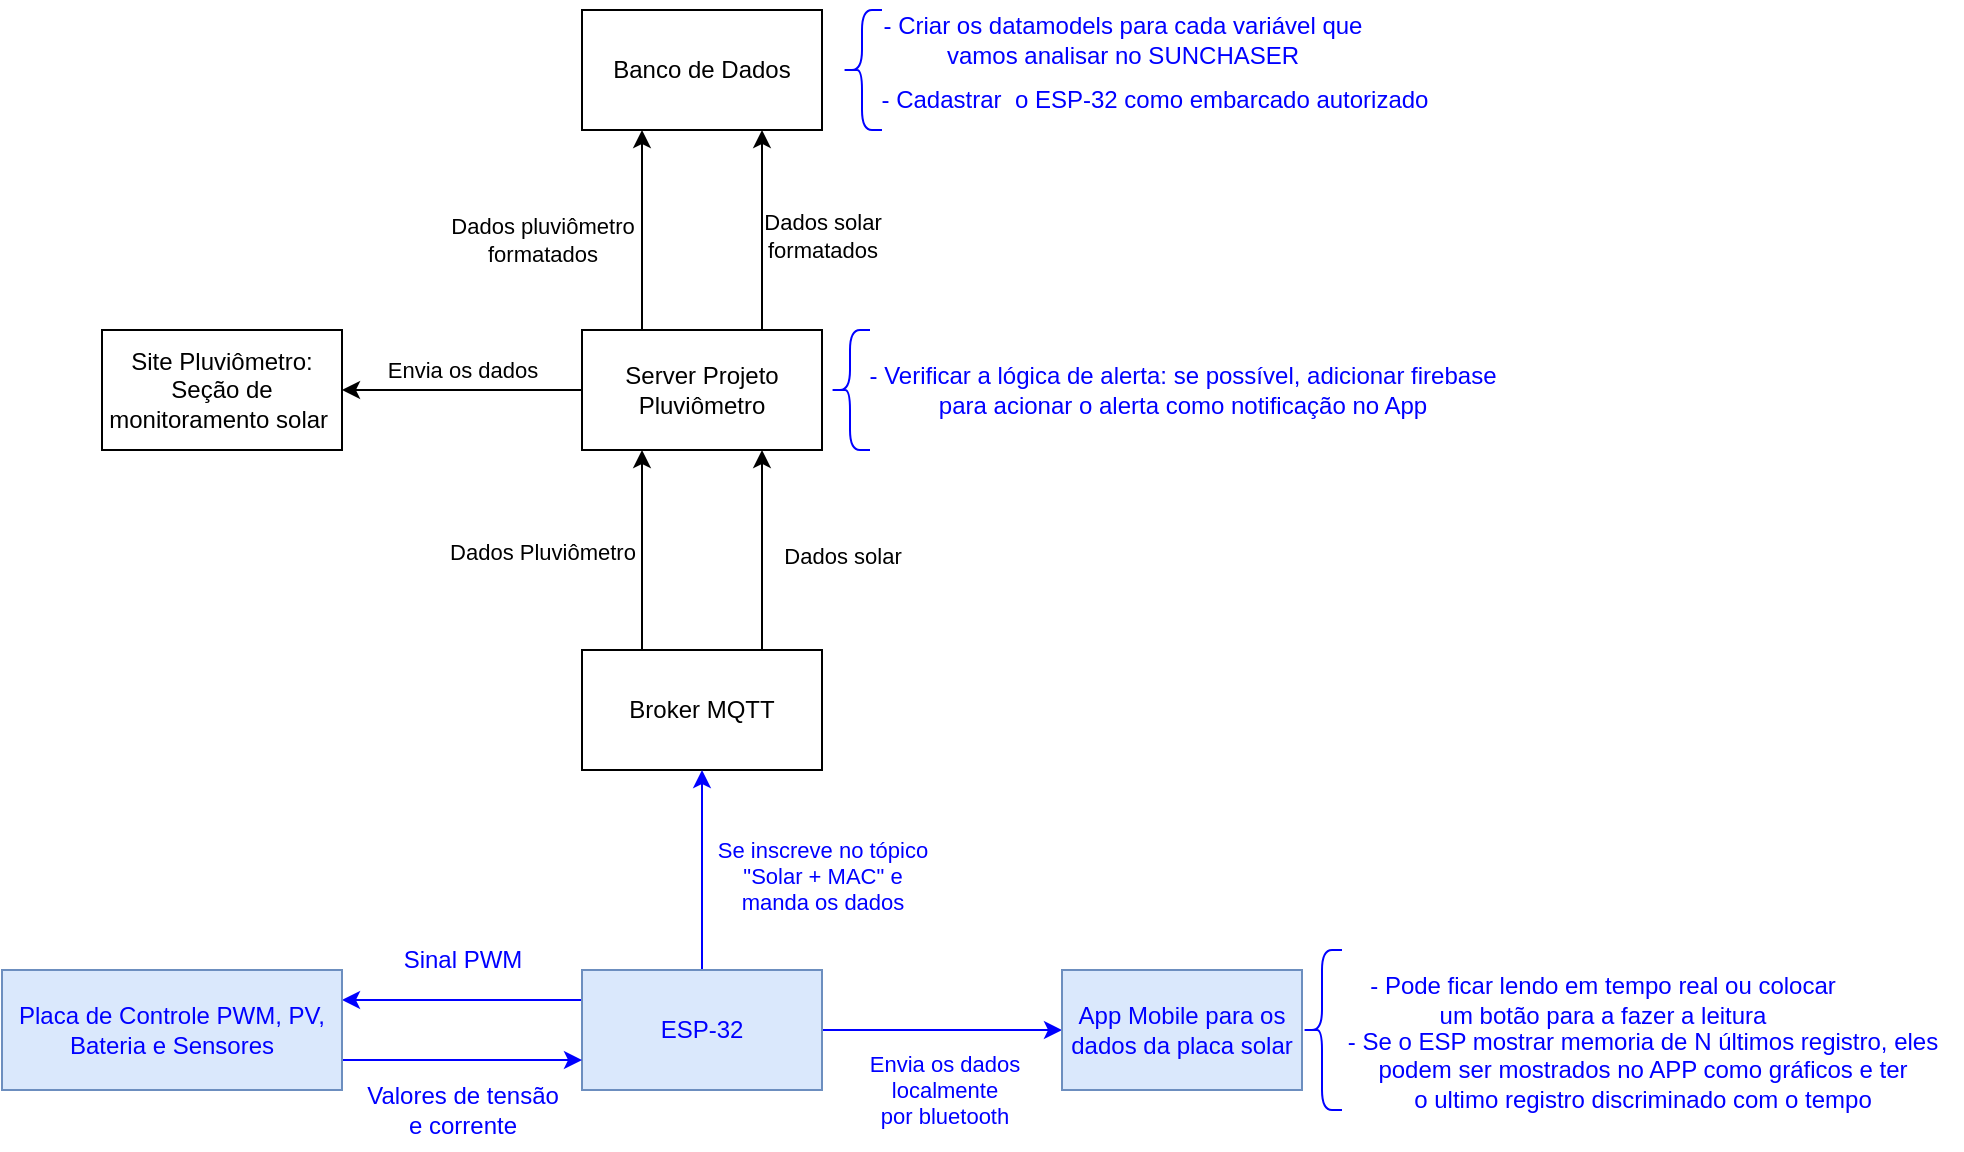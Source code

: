 <mxfile version="21.7.0" type="device">
  <diagram id="sSibwnS2LVPJoNCfGSBo" name="Página-1">
    <mxGraphModel dx="2117" dy="542" grid="1" gridSize="10" guides="1" tooltips="1" connect="1" arrows="1" fold="1" page="1" pageScale="1" pageWidth="827" pageHeight="1169" math="0" shadow="0">
      <root>
        <mxCell id="0" />
        <mxCell id="1" parent="0" />
        <mxCell id="QLTdcfm45pftR2-Uuxbt-7" style="edgeStyle=orthogonalEdgeStyle;rounded=0;orthogonalLoop=1;jettySize=auto;html=1;exitX=0.75;exitY=0;exitDx=0;exitDy=0;entryX=0.75;entryY=1;entryDx=0;entryDy=0;strokeColor=#000000;" parent="1" source="QLTdcfm45pftR2-Uuxbt-1" target="QLTdcfm45pftR2-Uuxbt-2" edge="1">
          <mxGeometry relative="1" as="geometry" />
        </mxCell>
        <mxCell id="QLTdcfm45pftR2-Uuxbt-17" value="Dados solar&lt;br&gt;formatados" style="edgeLabel;html=1;align=center;verticalAlign=middle;resizable=0;points=[];fontColor=#000000;" parent="QLTdcfm45pftR2-Uuxbt-7" vertex="1" connectable="0">
          <mxGeometry x="-0.035" y="-3" relative="1" as="geometry">
            <mxPoint x="27" y="1" as="offset" />
          </mxGeometry>
        </mxCell>
        <mxCell id="QLTdcfm45pftR2-Uuxbt-8" style="edgeStyle=orthogonalEdgeStyle;rounded=0;orthogonalLoop=1;jettySize=auto;html=1;exitX=0.25;exitY=0;exitDx=0;exitDy=0;entryX=0.25;entryY=1;entryDx=0;entryDy=0;" parent="1" source="QLTdcfm45pftR2-Uuxbt-1" target="QLTdcfm45pftR2-Uuxbt-2" edge="1">
          <mxGeometry relative="1" as="geometry">
            <Array as="points">
              <mxPoint x="310" y="210" />
              <mxPoint x="310" y="210" />
            </Array>
          </mxGeometry>
        </mxCell>
        <mxCell id="QLTdcfm45pftR2-Uuxbt-18" value="Dados pluviômetro&lt;br&gt;formatados" style="edgeLabel;html=1;align=center;verticalAlign=middle;resizable=0;points=[];" parent="QLTdcfm45pftR2-Uuxbt-8" vertex="1" connectable="0">
          <mxGeometry x="-0.085" y="2" relative="1" as="geometry">
            <mxPoint x="-48" y="1" as="offset" />
          </mxGeometry>
        </mxCell>
        <mxCell id="QLTdcfm45pftR2-Uuxbt-13" style="edgeStyle=orthogonalEdgeStyle;rounded=0;orthogonalLoop=1;jettySize=auto;html=1;exitX=0;exitY=0.5;exitDx=0;exitDy=0;entryX=1;entryY=0.5;entryDx=0;entryDy=0;fontColor=#0000FF;strokeColor=#000000;" parent="1" source="QLTdcfm45pftR2-Uuxbt-1" target="QLTdcfm45pftR2-Uuxbt-4" edge="1">
          <mxGeometry relative="1" as="geometry" />
        </mxCell>
        <mxCell id="QLTdcfm45pftR2-Uuxbt-20" value="Envia os dados" style="edgeLabel;html=1;align=center;verticalAlign=middle;resizable=0;points=[];fontColor=#000000;" parent="QLTdcfm45pftR2-Uuxbt-13" vertex="1" connectable="0">
          <mxGeometry x="0.05" y="-3" relative="1" as="geometry">
            <mxPoint x="3" y="-7" as="offset" />
          </mxGeometry>
        </mxCell>
        <mxCell id="QLTdcfm45pftR2-Uuxbt-1" value="Server Projeto Pluviômetro" style="rounded=0;whiteSpace=wrap;html=1;" parent="1" vertex="1">
          <mxGeometry x="280" y="240" width="120" height="60" as="geometry" />
        </mxCell>
        <mxCell id="QLTdcfm45pftR2-Uuxbt-2" value="Banco de Dados" style="rounded=0;whiteSpace=wrap;html=1;" parent="1" vertex="1">
          <mxGeometry x="280" y="80" width="120" height="60" as="geometry" />
        </mxCell>
        <mxCell id="QLTdcfm45pftR2-Uuxbt-9" style="edgeStyle=orthogonalEdgeStyle;rounded=0;orthogonalLoop=1;jettySize=auto;html=1;exitX=0.75;exitY=0;exitDx=0;exitDy=0;entryX=0.75;entryY=1;entryDx=0;entryDy=0;strokeColor=#000000;" parent="1" source="QLTdcfm45pftR2-Uuxbt-3" target="QLTdcfm45pftR2-Uuxbt-1" edge="1">
          <mxGeometry relative="1" as="geometry" />
        </mxCell>
        <mxCell id="QLTdcfm45pftR2-Uuxbt-16" value="Dados solar" style="edgeLabel;html=1;align=center;verticalAlign=middle;resizable=0;points=[];fontColor=#000000;" parent="QLTdcfm45pftR2-Uuxbt-9" vertex="1" connectable="0">
          <mxGeometry x="-0.035" relative="1" as="geometry">
            <mxPoint x="40" y="1" as="offset" />
          </mxGeometry>
        </mxCell>
        <mxCell id="QLTdcfm45pftR2-Uuxbt-10" style="edgeStyle=orthogonalEdgeStyle;rounded=0;orthogonalLoop=1;jettySize=auto;html=1;exitX=0.25;exitY=0;exitDx=0;exitDy=0;entryX=0.25;entryY=1;entryDx=0;entryDy=0;" parent="1" source="QLTdcfm45pftR2-Uuxbt-3" target="QLTdcfm45pftR2-Uuxbt-1" edge="1">
          <mxGeometry relative="1" as="geometry" />
        </mxCell>
        <mxCell id="QLTdcfm45pftR2-Uuxbt-15" value="Dados Pluviômetro" style="edgeLabel;html=1;align=center;verticalAlign=middle;resizable=0;points=[];" parent="QLTdcfm45pftR2-Uuxbt-10" vertex="1" connectable="0">
          <mxGeometry x="0.015" y="-1" relative="1" as="geometry">
            <mxPoint x="-51" y="1" as="offset" />
          </mxGeometry>
        </mxCell>
        <mxCell id="QLTdcfm45pftR2-Uuxbt-3" value="Broker MQTT" style="rounded=0;whiteSpace=wrap;html=1;" parent="1" vertex="1">
          <mxGeometry x="280" y="400" width="120" height="60" as="geometry" />
        </mxCell>
        <mxCell id="QLTdcfm45pftR2-Uuxbt-4" value="Site Pluviômetro:&lt;br&gt;Seção de monitoramento solar&amp;nbsp;" style="rounded=0;whiteSpace=wrap;html=1;fillColor=#ffffff;strokeColor=#000000;" parent="1" vertex="1">
          <mxGeometry x="40" y="240" width="120" height="60" as="geometry" />
        </mxCell>
        <mxCell id="QLTdcfm45pftR2-Uuxbt-11" style="edgeStyle=orthogonalEdgeStyle;rounded=0;orthogonalLoop=1;jettySize=auto;html=1;exitX=0.5;exitY=0;exitDx=0;exitDy=0;entryX=0.5;entryY=1;entryDx=0;entryDy=0;strokeColor=#0000FF;" parent="1" source="QLTdcfm45pftR2-Uuxbt-5" target="QLTdcfm45pftR2-Uuxbt-3" edge="1">
          <mxGeometry relative="1" as="geometry" />
        </mxCell>
        <mxCell id="QLTdcfm45pftR2-Uuxbt-22" value="Se inscreve no tópico&lt;br&gt;&quot;Solar + MAC&quot; e&lt;br&gt;manda os dados" style="edgeLabel;html=1;align=center;verticalAlign=middle;resizable=0;points=[];fontColor=#0000FF;" parent="QLTdcfm45pftR2-Uuxbt-11" vertex="1" connectable="0">
          <mxGeometry x="-0.065" y="-3" relative="1" as="geometry">
            <mxPoint x="57" as="offset" />
          </mxGeometry>
        </mxCell>
        <mxCell id="QLTdcfm45pftR2-Uuxbt-12" style="edgeStyle=orthogonalEdgeStyle;rounded=0;orthogonalLoop=1;jettySize=auto;html=1;exitX=1;exitY=0.5;exitDx=0;exitDy=0;entryX=0;entryY=0.5;entryDx=0;entryDy=0;strokeColor=#0000FF;" parent="1" source="QLTdcfm45pftR2-Uuxbt-5" target="QLTdcfm45pftR2-Uuxbt-6" edge="1">
          <mxGeometry relative="1" as="geometry" />
        </mxCell>
        <mxCell id="QLTdcfm45pftR2-Uuxbt-23" value="Envia os dados&lt;br&gt;localmente&lt;br&gt;por bluetooth" style="edgeLabel;html=1;align=center;verticalAlign=middle;resizable=0;points=[];fontColor=#0000FF;" parent="QLTdcfm45pftR2-Uuxbt-12" vertex="1" connectable="0">
          <mxGeometry x="-0.158" y="-1" relative="1" as="geometry">
            <mxPoint x="10" y="29" as="offset" />
          </mxGeometry>
        </mxCell>
        <mxCell id="XlfHXmNk1PxRkzXjPQIo-7" style="edgeStyle=orthogonalEdgeStyle;rounded=0;orthogonalLoop=1;jettySize=auto;html=1;exitX=0;exitY=0.25;exitDx=0;exitDy=0;entryX=1;entryY=0.25;entryDx=0;entryDy=0;strokeColor=#0000FF;" parent="1" source="QLTdcfm45pftR2-Uuxbt-5" target="t6Zoh4gIp90GDyeD-r3_-1" edge="1">
          <mxGeometry relative="1" as="geometry" />
        </mxCell>
        <mxCell id="QLTdcfm45pftR2-Uuxbt-5" value="ESP-32" style="rounded=0;whiteSpace=wrap;html=1;fillColor=#dae8fc;strokeColor=#6c8ebf;fontColor=#0000FF;" parent="1" vertex="1">
          <mxGeometry x="280" y="560" width="120" height="60" as="geometry" />
        </mxCell>
        <mxCell id="QLTdcfm45pftR2-Uuxbt-6" value="App Mobile para os dados da placa solar" style="rounded=0;whiteSpace=wrap;html=1;fillColor=#dae8fc;strokeColor=#6c8ebf;fontColor=#0000FF;" parent="1" vertex="1">
          <mxGeometry x="520" y="560" width="120" height="60" as="geometry" />
        </mxCell>
        <mxCell id="QLTdcfm45pftR2-Uuxbt-24" value="" style="shape=curlyBracket;whiteSpace=wrap;html=1;rounded=1;labelPosition=left;verticalLabelPosition=middle;align=right;verticalAlign=middle;strokeColor=#0000FF;fontColor=#0000FF;" parent="1" vertex="1">
          <mxGeometry x="410" y="80" width="20" height="60" as="geometry" />
        </mxCell>
        <mxCell id="QLTdcfm45pftR2-Uuxbt-25" value="- Criar os datamodels para cada variável que&lt;br&gt;vamos analisar no SUNCHASER" style="text;html=1;align=center;verticalAlign=middle;resizable=0;points=[];autosize=1;strokeColor=none;fillColor=none;fontColor=#0000FF;" parent="1" vertex="1">
          <mxGeometry x="420" y="75" width="260" height="40" as="geometry" />
        </mxCell>
        <mxCell id="QLTdcfm45pftR2-Uuxbt-26" value="- Cadastrar&amp;nbsp; o ESP-32 como embarcado autorizado" style="text;html=1;align=center;verticalAlign=middle;resizable=0;points=[];autosize=1;strokeColor=none;fillColor=none;fontColor=#0000FF;" parent="1" vertex="1">
          <mxGeometry x="416" y="110" width="300" height="30" as="geometry" />
        </mxCell>
        <mxCell id="QLTdcfm45pftR2-Uuxbt-27" value="" style="shape=curlyBracket;whiteSpace=wrap;html=1;rounded=1;labelPosition=left;verticalLabelPosition=middle;align=right;verticalAlign=middle;strokeColor=#0000FF;" parent="1" vertex="1">
          <mxGeometry x="404" y="240" width="20" height="60" as="geometry" />
        </mxCell>
        <mxCell id="QLTdcfm45pftR2-Uuxbt-35" value="&lt;div&gt;- Verificar a lógica de alerta:&amp;nbsp;&lt;span style=&quot;background-color: initial;&quot;&gt;se possível, adicionar firebase&lt;/span&gt;&lt;/div&gt;&lt;div&gt;&lt;span style=&quot;background-color: initial;&quot;&gt;para acionar o alerta como notificação no App&lt;/span&gt;&lt;/div&gt;" style="text;html=1;align=center;verticalAlign=middle;resizable=0;points=[];autosize=1;strokeColor=none;fillColor=none;fontColor=#0000FF;" parent="1" vertex="1">
          <mxGeometry x="410" y="250" width="340" height="40" as="geometry" />
        </mxCell>
        <mxCell id="XlfHXmNk1PxRkzXjPQIo-8" style="edgeStyle=orthogonalEdgeStyle;rounded=0;orthogonalLoop=1;jettySize=auto;html=1;exitX=1;exitY=0.75;exitDx=0;exitDy=0;entryX=0;entryY=0.75;entryDx=0;entryDy=0;strokeColor=#0000FF;" parent="1" source="t6Zoh4gIp90GDyeD-r3_-1" target="QLTdcfm45pftR2-Uuxbt-5" edge="1">
          <mxGeometry relative="1" as="geometry" />
        </mxCell>
        <mxCell id="t6Zoh4gIp90GDyeD-r3_-1" value="Placa de Controle PWM, PV, Bateria e Sensores" style="rounded=0;whiteSpace=wrap;html=1;fillColor=#dae8fc;strokeColor=#6c8ebf;fontColor=#0000FF;" parent="1" vertex="1">
          <mxGeometry x="-10" y="560" width="170" height="60" as="geometry" />
        </mxCell>
        <mxCell id="XlfHXmNk1PxRkzXjPQIo-5" value="Sinal PWM" style="text;html=1;align=center;verticalAlign=middle;resizable=0;points=[];autosize=1;strokeColor=none;fillColor=none;fontColor=#0000FF;" parent="1" vertex="1">
          <mxGeometry x="180" y="540" width="80" height="30" as="geometry" />
        </mxCell>
        <mxCell id="XlfHXmNk1PxRkzXjPQIo-6" value="Valores de tensão&lt;br&gt;e corrente" style="text;html=1;align=center;verticalAlign=middle;resizable=0;points=[];autosize=1;strokeColor=none;fillColor=none;fontColor=#0000FF;" parent="1" vertex="1">
          <mxGeometry x="160" y="610" width="120" height="40" as="geometry" />
        </mxCell>
        <mxCell id="OoIU61nuX3Uy_6G8Epdn-1" value="" style="group" vertex="1" connectable="0" parent="1">
          <mxGeometry x="640" y="550" width="330" height="90" as="geometry" />
        </mxCell>
        <mxCell id="QLTdcfm45pftR2-Uuxbt-32" value="" style="shape=curlyBracket;whiteSpace=wrap;html=1;rounded=1;labelPosition=left;verticalLabelPosition=middle;align=right;verticalAlign=middle;strokeColor=#0000FF;" parent="OoIU61nuX3Uy_6G8Epdn-1" vertex="1">
          <mxGeometry width="20" height="80" as="geometry" />
        </mxCell>
        <mxCell id="QLTdcfm45pftR2-Uuxbt-33" value="- Pode ficar lendo em tempo real ou colocar&lt;br&gt;um botão para a fazer a leitura" style="text;html=1;align=center;verticalAlign=middle;resizable=0;points=[];autosize=1;strokeColor=none;fillColor=none;fontColor=#0000FF;" parent="OoIU61nuX3Uy_6G8Epdn-1" vertex="1">
          <mxGeometry x="20" y="5" width="260" height="40" as="geometry" />
        </mxCell>
        <mxCell id="QLTdcfm45pftR2-Uuxbt-34" value="- Se o ESP mostrar memoria de N últimos registro, eles&lt;br&gt;podem ser mostrados no APP como gráficos e ter&lt;br&gt;o ultimo registro discriminado com o tempo" style="text;html=1;align=center;verticalAlign=middle;resizable=0;points=[];autosize=1;strokeColor=none;fillColor=none;fontColor=#0000FF;" parent="OoIU61nuX3Uy_6G8Epdn-1" vertex="1">
          <mxGeometry x="10" y="30" width="320" height="60" as="geometry" />
        </mxCell>
      </root>
    </mxGraphModel>
  </diagram>
</mxfile>
